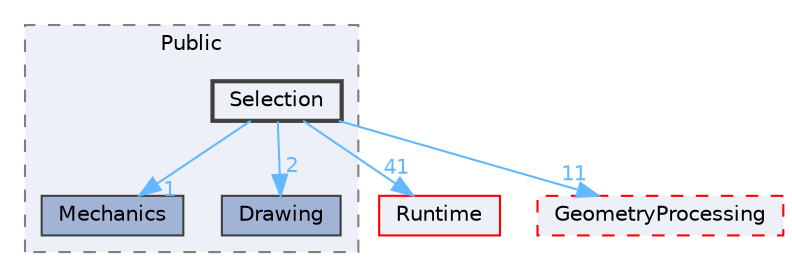 digraph "Selection"
{
 // INTERACTIVE_SVG=YES
 // LATEX_PDF_SIZE
  bgcolor="transparent";
  edge [fontname=Helvetica,fontsize=10,labelfontname=Helvetica,labelfontsize=10];
  node [fontname=Helvetica,fontsize=10,shape=box,height=0.2,width=0.4];
  compound=true
  subgraph clusterdir_d4fdbd3991c612140fe053c3935e29f5 {
    graph [ bgcolor="#edf0f7", pencolor="grey50", label="Public", fontname=Helvetica,fontsize=10 style="filled,dashed", URL="dir_d4fdbd3991c612140fe053c3935e29f5.html",tooltip=""]
  dir_14abe9c6b543ec6889b31c9162d8a8e5 [label="Mechanics", fillcolor="#a2b4d6", color="grey25", style="filled", URL="dir_14abe9c6b543ec6889b31c9162d8a8e5.html",tooltip=""];
  dir_cd9b79ffb6b3e49937c0489b3609dfa9 [label="Drawing", fillcolor="#a2b4d6", color="grey25", style="filled", URL="dir_cd9b79ffb6b3e49937c0489b3609dfa9.html",tooltip=""];
  dir_fcda43497d183fff56da214ad5cbf81b [label="Selection", fillcolor="#edf0f7", color="grey25", style="filled,bold", URL="dir_fcda43497d183fff56da214ad5cbf81b.html",tooltip=""];
  }
  dir_7536b172fbd480bfd146a1b1acd6856b [label="Runtime", fillcolor="#edf0f7", color="red", style="filled", URL="dir_7536b172fbd480bfd146a1b1acd6856b.html",tooltip=""];
  dir_9ef035b27eddfa6c40dcaa164d958d8e [label="GeometryProcessing", fillcolor="#edf0f7", color="red", style="filled,dashed", URL="dir_9ef035b27eddfa6c40dcaa164d958d8e.html",tooltip=""];
  dir_fcda43497d183fff56da214ad5cbf81b->dir_14abe9c6b543ec6889b31c9162d8a8e5 [headlabel="1", labeldistance=1.5 headhref="dir_001003_000609.html" href="dir_001003_000609.html" color="steelblue1" fontcolor="steelblue1"];
  dir_fcda43497d183fff56da214ad5cbf81b->dir_7536b172fbd480bfd146a1b1acd6856b [headlabel="41", labeldistance=1.5 headhref="dir_001003_000984.html" href="dir_001003_000984.html" color="steelblue1" fontcolor="steelblue1"];
  dir_fcda43497d183fff56da214ad5cbf81b->dir_9ef035b27eddfa6c40dcaa164d958d8e [headlabel="11", labeldistance=1.5 headhref="dir_001003_000442.html" href="dir_001003_000442.html" color="steelblue1" fontcolor="steelblue1"];
  dir_fcda43497d183fff56da214ad5cbf81b->dir_cd9b79ffb6b3e49937c0489b3609dfa9 [headlabel="2", labeldistance=1.5 headhref="dir_001003_000348.html" href="dir_001003_000348.html" color="steelblue1" fontcolor="steelblue1"];
}
